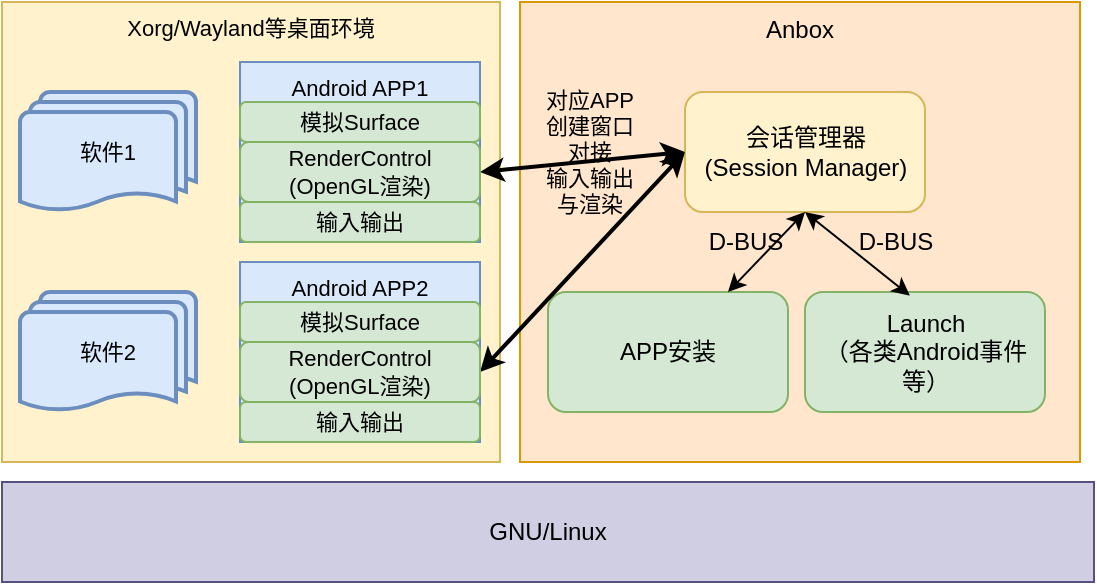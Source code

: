 <mxfile version="19.0.1" type="device"><diagram id="BWZ64X02QRxM8R3yrkuW" name="Page-1"><mxGraphModel dx="990" dy="547" grid="1" gridSize="10" guides="1" tooltips="1" connect="1" arrows="1" fold="1" page="1" pageScale="1" pageWidth="827" pageHeight="1169" math="0" shadow="0"><root><mxCell id="0"/><mxCell id="1" parent="0"/><mxCell id="dfGxnwlHYl9-c2D9PV9k-8" value="GNU/Linux" style="rounded=0;whiteSpace=wrap;html=1;fillColor=#d0cee2;strokeColor=#56517e;align=center;verticalAlign=middle;" vertex="1" parent="1"><mxGeometry x="141" y="660" width="546" height="50" as="geometry"/></mxCell><mxCell id="dfGxnwlHYl9-c2D9PV9k-109" value="Anbox" style="rounded=0;whiteSpace=wrap;html=1;verticalAlign=top;fillColor=#ffe6cc;strokeColor=#d79b00;" vertex="1" parent="1"><mxGeometry x="400" y="420" width="280" height="230" as="geometry"/></mxCell><mxCell id="dfGxnwlHYl9-c2D9PV9k-110" value="会话管理器&lt;br&gt;(Session Manager)" style="rounded=1;whiteSpace=wrap;html=1;fillColor=#fff2cc;strokeColor=#d6b656;" vertex="1" parent="1"><mxGeometry x="482.5" y="465" width="120" height="60" as="geometry"/></mxCell><mxCell id="dfGxnwlHYl9-c2D9PV9k-111" value="APP安装" style="rounded=1;whiteSpace=wrap;html=1;fillColor=#d5e8d4;strokeColor=#82b366;" vertex="1" parent="1"><mxGeometry x="414" y="565" width="120" height="60" as="geometry"/></mxCell><mxCell id="dfGxnwlHYl9-c2D9PV9k-112" value="Launch&lt;br&gt;（各类Android事件等）" style="rounded=1;whiteSpace=wrap;html=1;fillColor=#d5e8d4;strokeColor=#82b366;" vertex="1" parent="1"><mxGeometry x="542.5" y="565" width="120" height="60" as="geometry"/></mxCell><mxCell id="dfGxnwlHYl9-c2D9PV9k-114" value="" style="endArrow=classic;startArrow=classic;html=1;rounded=0;strokeWidth=1;exitX=0.75;exitY=0;exitDx=0;exitDy=0;entryX=0.5;entryY=1;entryDx=0;entryDy=0;" edge="1" parent="1" source="dfGxnwlHYl9-c2D9PV9k-111" target="dfGxnwlHYl9-c2D9PV9k-110"><mxGeometry width="50" height="50" relative="1" as="geometry"><mxPoint x="687.5" y="545" as="sourcePoint"/><mxPoint x="737.5" y="495" as="targetPoint"/></mxGeometry></mxCell><mxCell id="dfGxnwlHYl9-c2D9PV9k-115" value="D-BUS" style="text;html=1;strokeColor=none;fillColor=none;align=center;verticalAlign=middle;whiteSpace=wrap;rounded=0;" vertex="1" parent="1"><mxGeometry x="482.5" y="525" width="60" height="30" as="geometry"/></mxCell><mxCell id="dfGxnwlHYl9-c2D9PV9k-116" value="" style="endArrow=classic;startArrow=classic;html=1;rounded=0;strokeWidth=1;exitX=0.437;exitY=0.03;exitDx=0;exitDy=0;exitPerimeter=0;entryX=0.5;entryY=1;entryDx=0;entryDy=0;" edge="1" parent="1" source="dfGxnwlHYl9-c2D9PV9k-112" target="dfGxnwlHYl9-c2D9PV9k-110"><mxGeometry width="50" height="50" relative="1" as="geometry"><mxPoint x="687.5" y="545" as="sourcePoint"/><mxPoint x="737.5" y="495" as="targetPoint"/></mxGeometry></mxCell><mxCell id="dfGxnwlHYl9-c2D9PV9k-117" value="D-BUS" style="text;html=1;strokeColor=none;fillColor=none;align=center;verticalAlign=middle;whiteSpace=wrap;rounded=0;" vertex="1" parent="1"><mxGeometry x="557.5" y="525" width="60" height="30" as="geometry"/></mxCell><mxCell id="dfGxnwlHYl9-c2D9PV9k-137" value="Xorg/Wayland等桌面环境" style="rounded=0;whiteSpace=wrap;html=1;fontSize=11;fillColor=#fff2cc;strokeColor=#d6b656;verticalAlign=top;" vertex="1" parent="1"><mxGeometry x="141" y="420" width="249" height="230" as="geometry"/></mxCell><mxCell id="dfGxnwlHYl9-c2D9PV9k-139" value="Android APP1" style="rounded=0;whiteSpace=wrap;html=1;fontSize=11;align=center;verticalAlign=top;fillColor=#dae8fc;strokeColor=#6c8ebf;" vertex="1" parent="1"><mxGeometry x="260" y="450" width="120" height="90" as="geometry"/></mxCell><mxCell id="dfGxnwlHYl9-c2D9PV9k-140" value="Android APP2" style="rounded=0;whiteSpace=wrap;html=1;fontSize=11;align=center;verticalAlign=top;fillColor=#dae8fc;strokeColor=#6c8ebf;" vertex="1" parent="1"><mxGeometry x="260" y="550" width="120" height="90" as="geometry"/></mxCell><mxCell id="dfGxnwlHYl9-c2D9PV9k-141" value="软件1" style="strokeWidth=2;html=1;shape=mxgraph.flowchart.multi-document;whiteSpace=wrap;fontSize=11;fillColor=#dae8fc;strokeColor=#6c8ebf;" vertex="1" parent="1"><mxGeometry x="150" y="465" width="88" height="60" as="geometry"/></mxCell><mxCell id="dfGxnwlHYl9-c2D9PV9k-142" value="软件2" style="strokeWidth=2;html=1;shape=mxgraph.flowchart.multi-document;whiteSpace=wrap;fontSize=11;fillColor=#dae8fc;strokeColor=#6c8ebf;" vertex="1" parent="1"><mxGeometry x="150" y="565" width="88" height="60" as="geometry"/></mxCell><mxCell id="dfGxnwlHYl9-c2D9PV9k-144" value="模拟Surface" style="rounded=1;whiteSpace=wrap;html=1;fontSize=11;fillColor=#d5e8d4;strokeColor=#82b366;" vertex="1" parent="1"><mxGeometry x="260" y="470" width="120" height="20" as="geometry"/></mxCell><mxCell id="dfGxnwlHYl9-c2D9PV9k-146" value="" style="endArrow=classic;startArrow=classic;html=1;rounded=0;fontSize=11;strokeWidth=2;entryX=0;entryY=0.5;entryDx=0;entryDy=0;exitX=1;exitY=0.5;exitDx=0;exitDy=0;" edge="1" parent="1" source="dfGxnwlHYl9-c2D9PV9k-152" target="dfGxnwlHYl9-c2D9PV9k-110"><mxGeometry width="50" height="50" relative="1" as="geometry"><mxPoint x="390" y="520" as="sourcePoint"/><mxPoint x="440" y="470" as="targetPoint"/></mxGeometry></mxCell><mxCell id="dfGxnwlHYl9-c2D9PV9k-147" value="" style="endArrow=classic;startArrow=classic;html=1;rounded=0;fontSize=11;strokeWidth=2;entryX=0;entryY=0.5;entryDx=0;entryDy=0;exitX=1;exitY=0.5;exitDx=0;exitDy=0;" edge="1" parent="1" target="dfGxnwlHYl9-c2D9PV9k-110"><mxGeometry width="50" height="50" relative="1" as="geometry"><mxPoint x="380" y="605" as="sourcePoint"/><mxPoint x="440" y="470" as="targetPoint"/></mxGeometry></mxCell><mxCell id="dfGxnwlHYl9-c2D9PV9k-152" value="RenderControl&lt;br&gt;(OpenGL渲染)" style="rounded=1;whiteSpace=wrap;html=1;fontSize=11;fillColor=#d5e8d4;strokeColor=#82b366;" vertex="1" parent="1"><mxGeometry x="260" y="490" width="120" height="30" as="geometry"/></mxCell><mxCell id="dfGxnwlHYl9-c2D9PV9k-153" value="输入输出" style="rounded=1;whiteSpace=wrap;html=1;fontSize=11;fillColor=#d5e8d4;strokeColor=#82b366;" vertex="1" parent="1"><mxGeometry x="260" y="520" width="120" height="20" as="geometry"/></mxCell><mxCell id="dfGxnwlHYl9-c2D9PV9k-155" value="模拟Surface" style="rounded=1;whiteSpace=wrap;html=1;fontSize=11;fillColor=#d5e8d4;strokeColor=#82b366;" vertex="1" parent="1"><mxGeometry x="260" y="570" width="120" height="20" as="geometry"/></mxCell><mxCell id="dfGxnwlHYl9-c2D9PV9k-156" value="RenderControl&lt;br&gt;(OpenGL渲染)" style="rounded=1;whiteSpace=wrap;html=1;fontSize=11;fillColor=#d5e8d4;strokeColor=#82b366;" vertex="1" parent="1"><mxGeometry x="260" y="590" width="120" height="30" as="geometry"/></mxCell><mxCell id="dfGxnwlHYl9-c2D9PV9k-157" value="输入输出" style="rounded=1;whiteSpace=wrap;html=1;fontSize=11;fillColor=#d5e8d4;strokeColor=#82b366;" vertex="1" parent="1"><mxGeometry x="260" y="620" width="120" height="20" as="geometry"/></mxCell><mxCell id="dfGxnwlHYl9-c2D9PV9k-158" value="对应APP创建窗口&lt;br&gt;对接&lt;br&gt;输入输出与渲染" style="text;html=1;strokeColor=none;fillColor=none;align=center;verticalAlign=middle;whiteSpace=wrap;rounded=0;fontSize=11;" vertex="1" parent="1"><mxGeometry x="410" y="480" width="50" height="30" as="geometry"/></mxCell></root></mxGraphModel></diagram></mxfile>